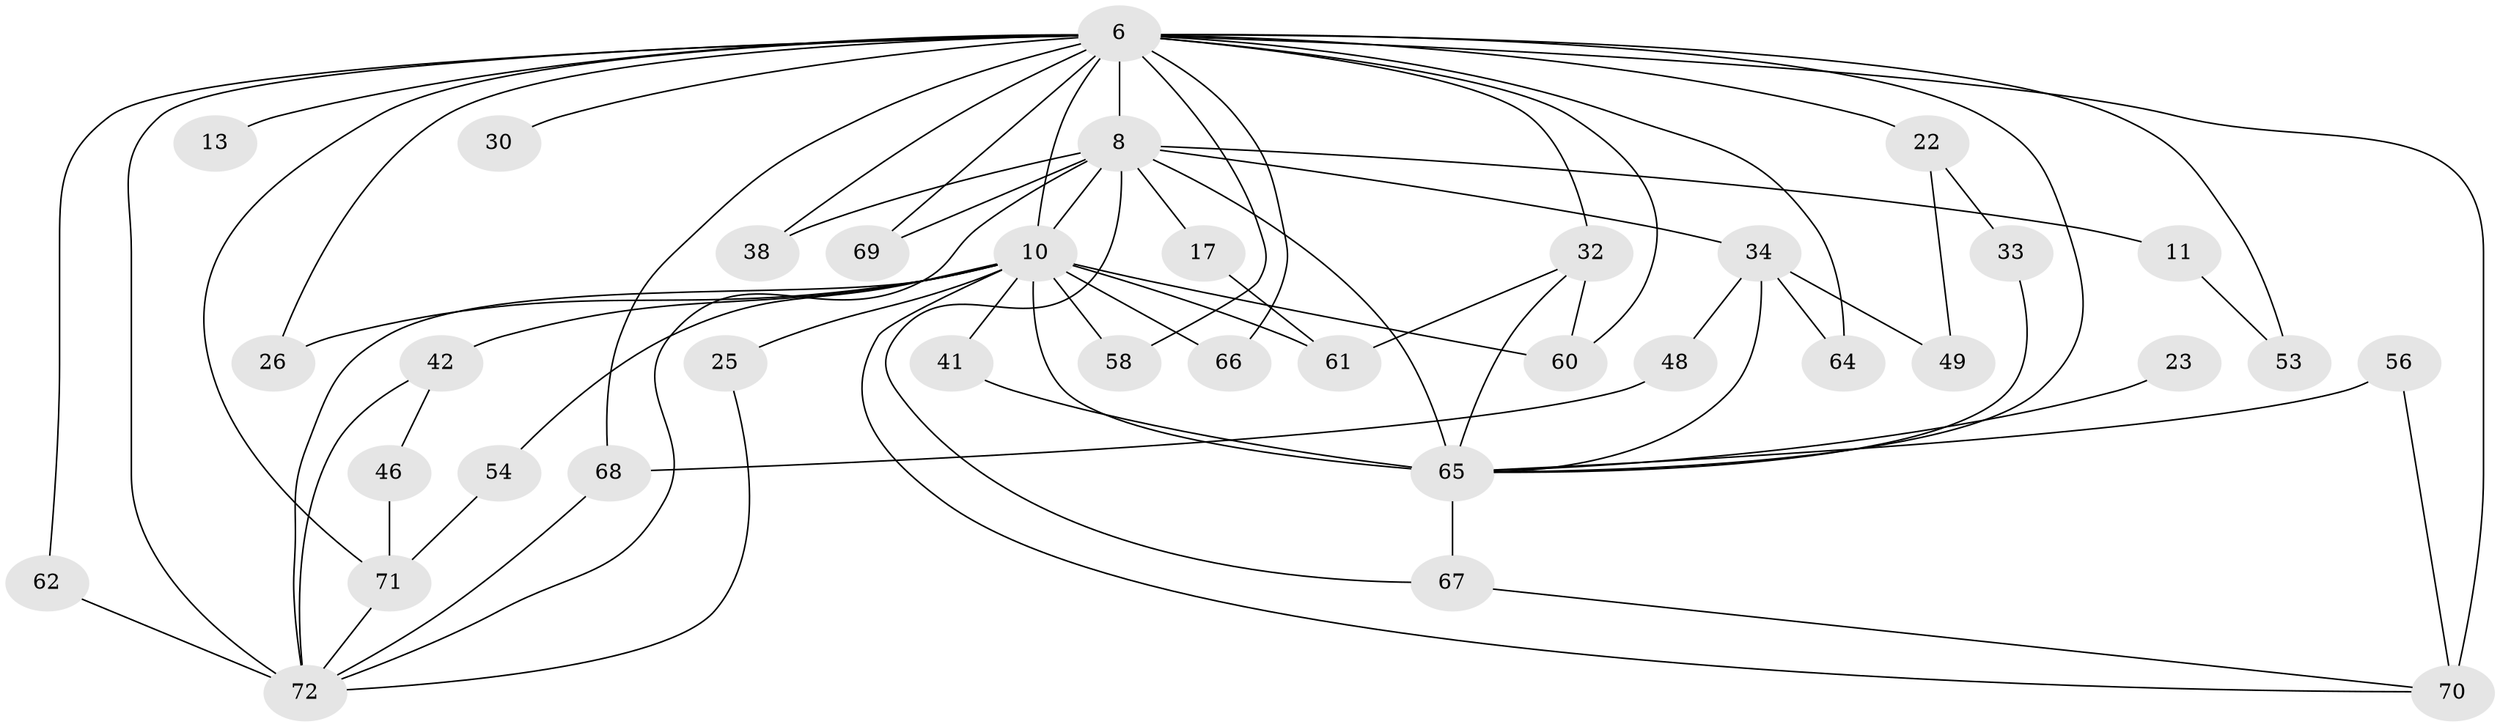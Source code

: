 // original degree distribution, {12: 0.027777777777777776, 10: 0.013888888888888888, 22: 0.013888888888888888, 21: 0.013888888888888888, 15: 0.027777777777777776, 23: 0.013888888888888888, 19: 0.013888888888888888, 16: 0.013888888888888888, 3: 0.20833333333333334, 6: 0.013888888888888888, 2: 0.5138888888888888, 4: 0.05555555555555555, 8: 0.013888888888888888, 5: 0.041666666666666664, 9: 0.013888888888888888}
// Generated by graph-tools (version 1.1) at 2025/44/03/09/25 04:44:22]
// undirected, 36 vertices, 68 edges
graph export_dot {
graph [start="1"]
  node [color=gray90,style=filled];
  6 [super="+4"];
  8 [super="+1+5"];
  10 [super="+9"];
  11;
  13;
  17;
  22;
  23;
  25;
  26;
  30;
  32 [super="+16"];
  33;
  34 [super="+18"];
  38;
  41;
  42 [super="+24"];
  46;
  48;
  49;
  53 [super="+20"];
  54;
  56;
  58 [super="+44"];
  60 [super="+57+28"];
  61 [super="+47+59"];
  62;
  64;
  65 [super="+7+21+43+50"];
  66;
  67 [super="+19"];
  68 [super="+45"];
  69;
  70 [super="+12+63"];
  71 [super="+15"];
  72 [super="+39+55"];
  6 -- 8 [weight=12];
  6 -- 10 [weight=6];
  6 -- 30 [weight=2];
  6 -- 53 [weight=2];
  6 -- 64;
  6 -- 68 [weight=2];
  6 -- 66;
  6 -- 69;
  6 -- 70 [weight=3];
  6 -- 71 [weight=3];
  6 -- 13 [weight=2];
  6 -- 72 [weight=3];
  6 -- 22 [weight=2];
  6 -- 26;
  6 -- 32;
  6 -- 38;
  6 -- 58 [weight=2];
  6 -- 60 [weight=2];
  6 -- 62;
  6 -- 65 [weight=4];
  8 -- 10 [weight=8];
  8 -- 17 [weight=2];
  8 -- 34 [weight=2];
  8 -- 38;
  8 -- 69;
  8 -- 65 [weight=7];
  8 -- 11 [weight=2];
  8 -- 67;
  8 -- 72;
  10 -- 25 [weight=2];
  10 -- 66;
  10 -- 26;
  10 -- 41;
  10 -- 42 [weight=3];
  10 -- 54;
  10 -- 61 [weight=2];
  10 -- 70;
  10 -- 58;
  10 -- 65 [weight=3];
  10 -- 60;
  10 -- 72 [weight=2];
  11 -- 53;
  17 -- 61;
  22 -- 33;
  22 -- 49;
  23 -- 65;
  25 -- 72;
  32 -- 61 [weight=2];
  32 -- 65 [weight=2];
  32 -- 60;
  33 -- 65;
  34 -- 48;
  34 -- 49;
  34 -- 64;
  34 -- 65 [weight=2];
  41 -- 65;
  42 -- 46;
  42 -- 72;
  46 -- 71;
  48 -- 68;
  54 -- 71;
  56 -- 70;
  56 -- 65;
  62 -- 72;
  65 -- 67;
  67 -- 70;
  68 -- 72;
  71 -- 72 [weight=3];
}
